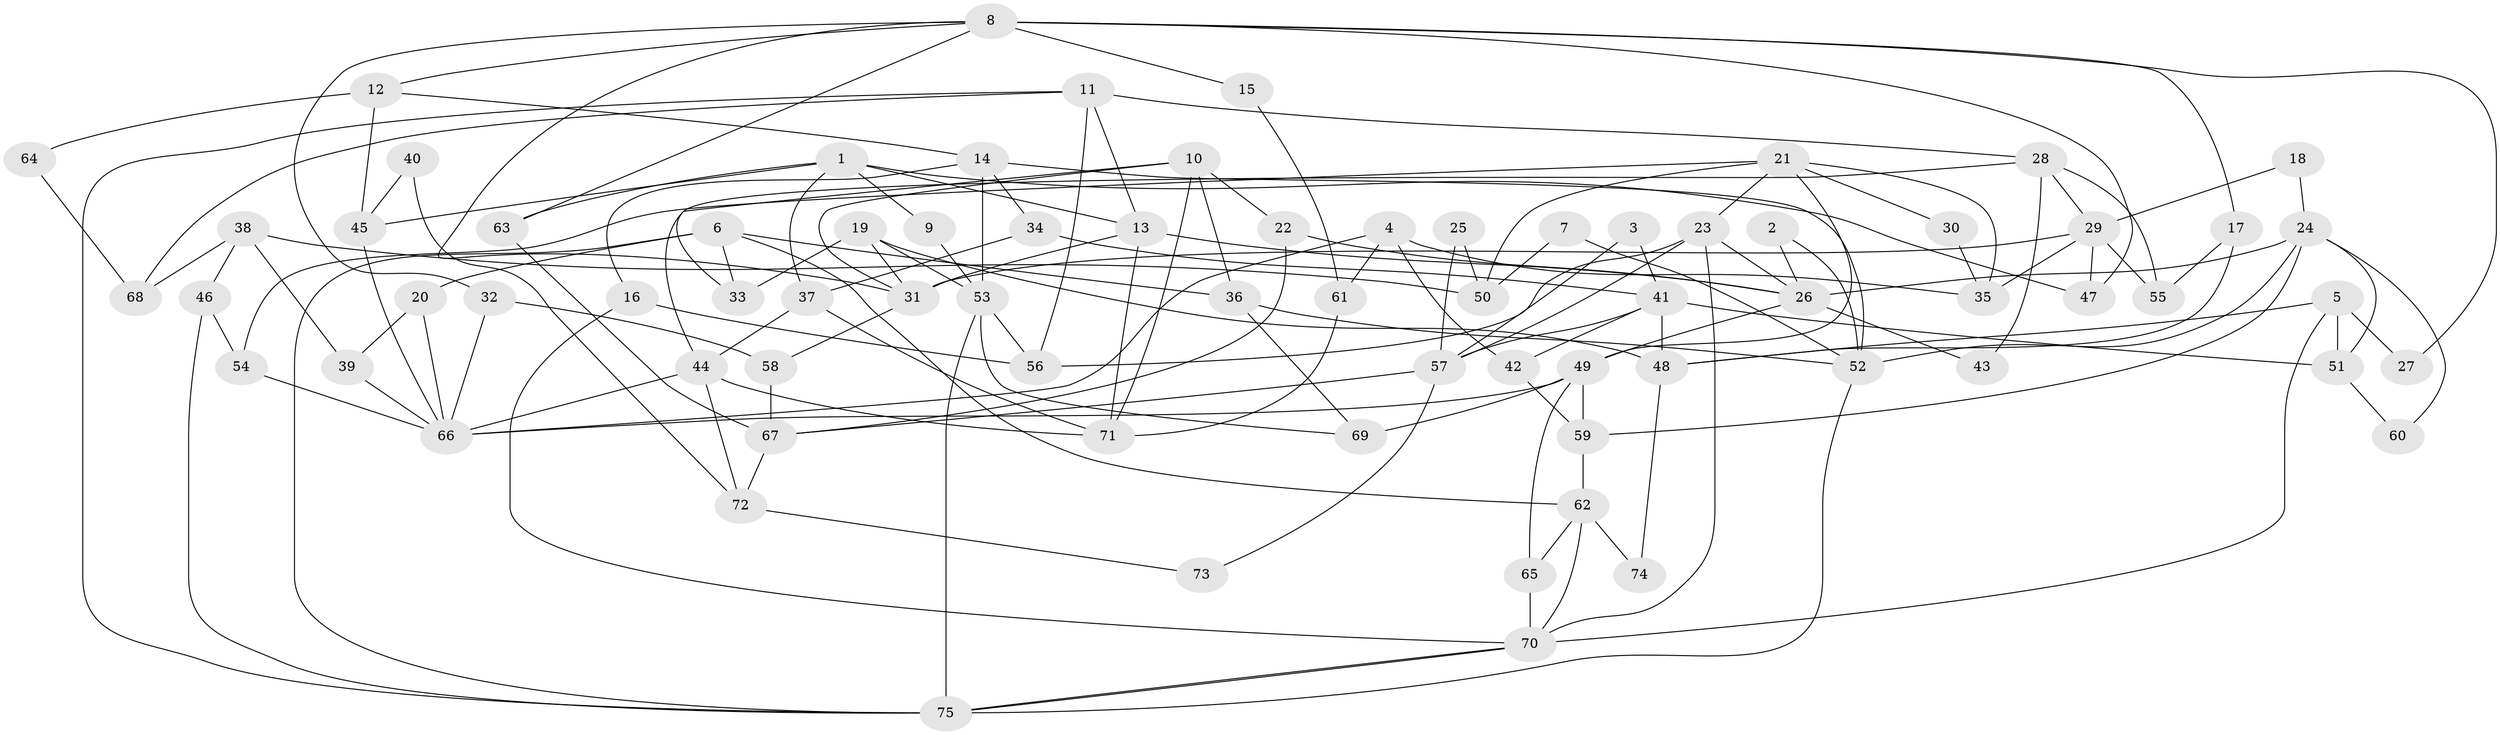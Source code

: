 // Generated by graph-tools (version 1.1) at 2025/50/03/09/25 03:50:01]
// undirected, 75 vertices, 150 edges
graph export_dot {
graph [start="1"]
  node [color=gray90,style=filled];
  1;
  2;
  3;
  4;
  5;
  6;
  7;
  8;
  9;
  10;
  11;
  12;
  13;
  14;
  15;
  16;
  17;
  18;
  19;
  20;
  21;
  22;
  23;
  24;
  25;
  26;
  27;
  28;
  29;
  30;
  31;
  32;
  33;
  34;
  35;
  36;
  37;
  38;
  39;
  40;
  41;
  42;
  43;
  44;
  45;
  46;
  47;
  48;
  49;
  50;
  51;
  52;
  53;
  54;
  55;
  56;
  57;
  58;
  59;
  60;
  61;
  62;
  63;
  64;
  65;
  66;
  67;
  68;
  69;
  70;
  71;
  72;
  73;
  74;
  75;
  1 -- 45;
  1 -- 13;
  1 -- 9;
  1 -- 37;
  1 -- 47;
  1 -- 63;
  2 -- 26;
  2 -- 52;
  3 -- 57;
  3 -- 41;
  4 -- 35;
  4 -- 66;
  4 -- 42;
  4 -- 61;
  5 -- 51;
  5 -- 48;
  5 -- 27;
  5 -- 70;
  6 -- 62;
  6 -- 75;
  6 -- 20;
  6 -- 33;
  6 -- 36;
  7 -- 50;
  7 -- 52;
  8 -- 17;
  8 -- 31;
  8 -- 12;
  8 -- 15;
  8 -- 27;
  8 -- 32;
  8 -- 47;
  8 -- 63;
  9 -- 53;
  10 -- 33;
  10 -- 36;
  10 -- 22;
  10 -- 31;
  10 -- 71;
  11 -- 75;
  11 -- 13;
  11 -- 28;
  11 -- 56;
  11 -- 68;
  12 -- 14;
  12 -- 45;
  12 -- 64;
  13 -- 71;
  13 -- 26;
  13 -- 31;
  14 -- 53;
  14 -- 52;
  14 -- 16;
  14 -- 34;
  15 -- 61;
  16 -- 70;
  16 -- 56;
  17 -- 48;
  17 -- 55;
  18 -- 24;
  18 -- 29;
  19 -- 53;
  19 -- 31;
  19 -- 33;
  19 -- 48;
  20 -- 66;
  20 -- 39;
  21 -- 49;
  21 -- 23;
  21 -- 30;
  21 -- 35;
  21 -- 50;
  21 -- 54;
  22 -- 67;
  22 -- 26;
  23 -- 70;
  23 -- 56;
  23 -- 26;
  23 -- 57;
  24 -- 59;
  24 -- 26;
  24 -- 51;
  24 -- 52;
  24 -- 60;
  25 -- 57;
  25 -- 50;
  26 -- 43;
  26 -- 49;
  28 -- 29;
  28 -- 43;
  28 -- 44;
  28 -- 55;
  29 -- 47;
  29 -- 31;
  29 -- 35;
  29 -- 55;
  30 -- 35;
  31 -- 58;
  32 -- 58;
  32 -- 66;
  34 -- 37;
  34 -- 41;
  36 -- 52;
  36 -- 69;
  37 -- 44;
  37 -- 71;
  38 -- 39;
  38 -- 46;
  38 -- 50;
  38 -- 68;
  39 -- 66;
  40 -- 45;
  40 -- 72;
  41 -- 42;
  41 -- 48;
  41 -- 51;
  41 -- 57;
  42 -- 59;
  44 -- 71;
  44 -- 66;
  44 -- 72;
  45 -- 66;
  46 -- 54;
  46 -- 75;
  48 -- 74;
  49 -- 66;
  49 -- 59;
  49 -- 65;
  49 -- 69;
  51 -- 60;
  52 -- 75;
  53 -- 56;
  53 -- 69;
  53 -- 75;
  54 -- 66;
  57 -- 67;
  57 -- 73;
  58 -- 67;
  59 -- 62;
  61 -- 71;
  62 -- 65;
  62 -- 70;
  62 -- 74;
  63 -- 67;
  64 -- 68;
  65 -- 70;
  67 -- 72;
  70 -- 75;
  70 -- 75;
  72 -- 73;
}
